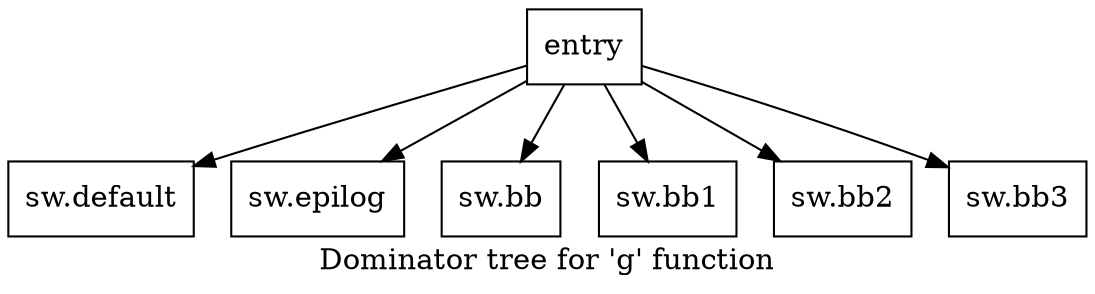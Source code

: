 digraph "Dominator tree for 'g' function" {
	label="Dominator tree for 'g' function";

	Node0x16c2cd0 [shape=record,label="{entry}"];
	Node0x16c2cd0 -> Node0x16c2d10;
	Node0x16c2cd0 -> Node0x16c2d50;
	Node0x16c2cd0 -> Node0x16c2680;
	Node0x16c2cd0 -> Node0x16c26c0;
	Node0x16c2cd0 -> Node0x16c2700;
	Node0x16c2cd0 -> Node0x16c2740;
	Node0x16c2d10 [shape=record,label="{sw.default}"];
	Node0x16c2d50 [shape=record,label="{sw.epilog}"];
	Node0x16c2680 [shape=record,label="{sw.bb}"];
	Node0x16c26c0 [shape=record,label="{sw.bb1}"];
	Node0x16c2700 [shape=record,label="{sw.bb2}"];
	Node0x16c2740 [shape=record,label="{sw.bb3}"];
}
